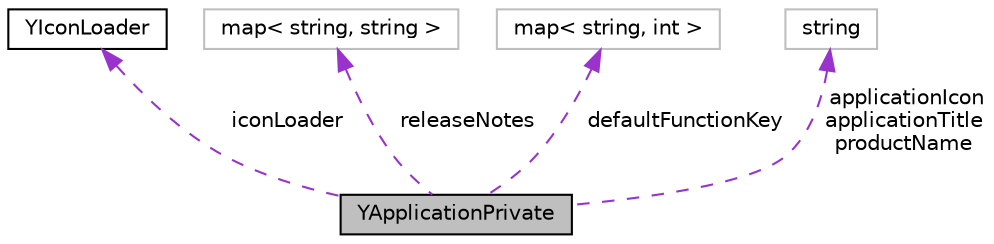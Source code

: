 digraph "YApplicationPrivate"
{
 // LATEX_PDF_SIZE
  edge [fontname="Helvetica",fontsize="10",labelfontname="Helvetica",labelfontsize="10"];
  node [fontname="Helvetica",fontsize="10",shape=record];
  Node1 [label="YApplicationPrivate",height=0.2,width=0.4,color="black", fillcolor="grey75", style="filled", fontcolor="black",tooltip=" "];
  Node2 -> Node1 [dir="back",color="darkorchid3",fontsize="10",style="dashed",label=" iconLoader" ,fontname="Helvetica"];
  Node2 [label="YIconLoader",height=0.2,width=0.4,color="black", fillcolor="white", style="filled",URL="$classYIconLoader.html",tooltip=" "];
  Node3 -> Node1 [dir="back",color="darkorchid3",fontsize="10",style="dashed",label=" releaseNotes" ,fontname="Helvetica"];
  Node3 [label="map\< string, string \>",height=0.2,width=0.4,color="grey75", fillcolor="white", style="filled",tooltip=" "];
  Node4 -> Node1 [dir="back",color="darkorchid3",fontsize="10",style="dashed",label=" defaultFunctionKey" ,fontname="Helvetica"];
  Node4 [label="map\< string, int \>",height=0.2,width=0.4,color="grey75", fillcolor="white", style="filled",tooltip=" "];
  Node5 -> Node1 [dir="back",color="darkorchid3",fontsize="10",style="dashed",label=" applicationIcon\napplicationTitle\nproductName" ,fontname="Helvetica"];
  Node5 [label="string",height=0.2,width=0.4,color="grey75", fillcolor="white", style="filled",tooltip=" "];
}
